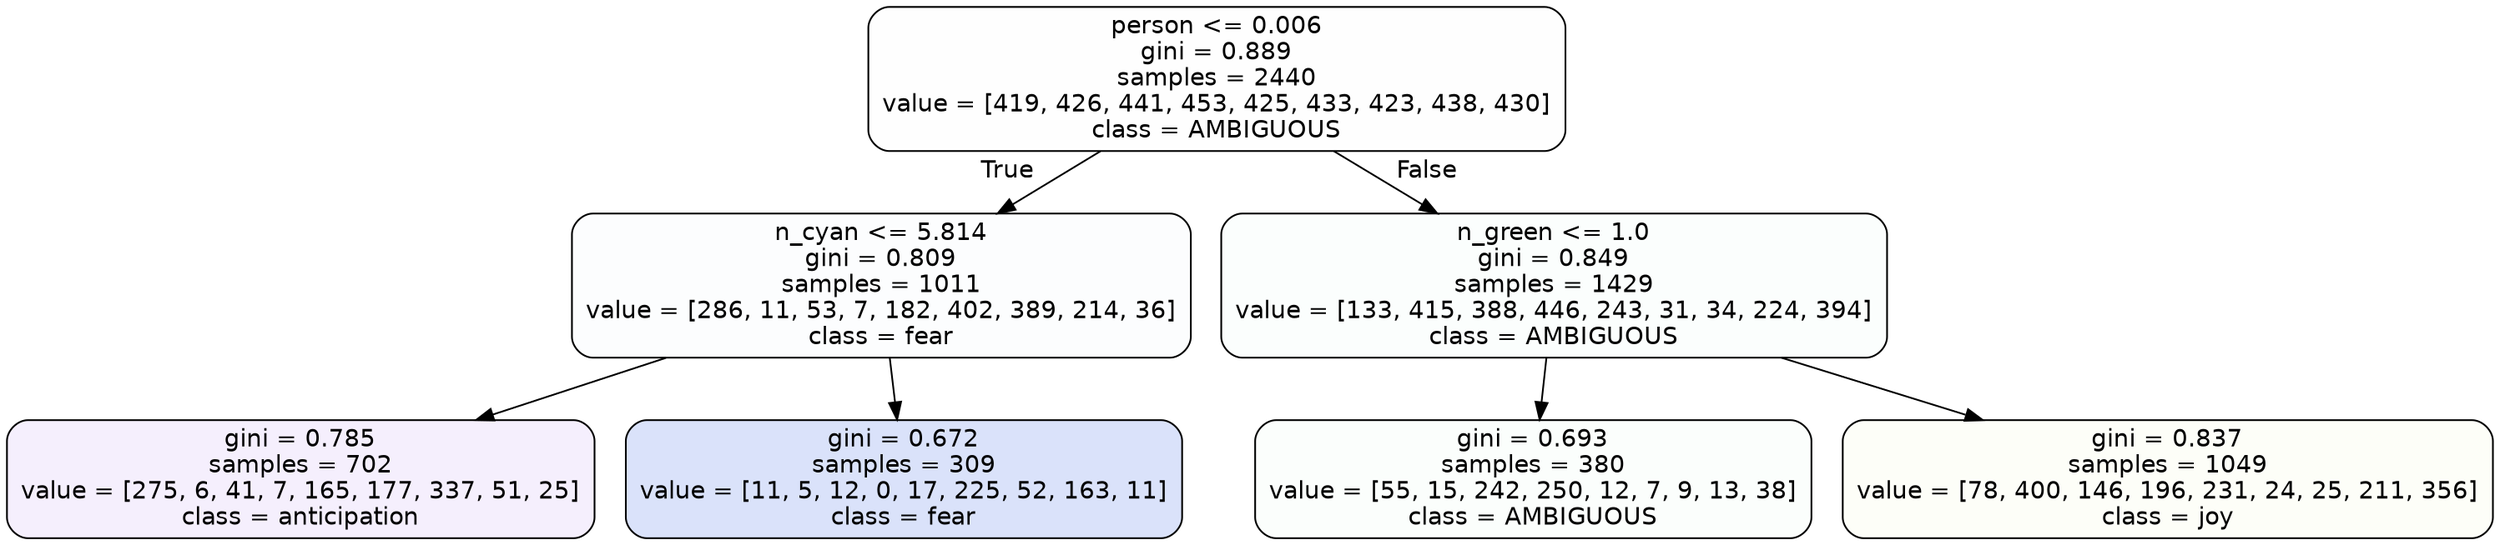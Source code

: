 digraph Tree {
node [shape=box, style="filled, rounded", color="black", fontname=helvetica] ;
edge [fontname=helvetica] ;
0 [label="person <= 0.006\ngini = 0.889\nsamples = 2440\nvalue = [419, 426, 441, 453, 425, 433, 423, 438, 430]\nclass = AMBIGUOUS", fillcolor="#39e58101"] ;
1 [label="n_cyan <= 5.814\ngini = 0.809\nsamples = 1011\nvalue = [286, 11, 53, 7, 182, 402, 389, 214, 36]\nclass = fear", fillcolor="#3964e503"] ;
0 -> 1 [labeldistance=2.5, labelangle=45, headlabel="True"] ;
2 [label="gini = 0.785\nsamples = 702\nvalue = [275, 6, 41, 7, 165, 177, 337, 51, 25]\nclass = anticipation", fillcolor="#8139e514"] ;
1 -> 2 ;
3 [label="gini = 0.672\nsamples = 309\nvalue = [11, 5, 12, 0, 17, 225, 52, 163, 11]\nclass = fear", fillcolor="#3964e52f"] ;
1 -> 3 ;
4 [label="n_green <= 1.0\ngini = 0.849\nsamples = 1429\nvalue = [133, 415, 388, 446, 243, 31, 34, 224, 394]\nclass = AMBIGUOUS", fillcolor="#39e58104"] ;
0 -> 4 [labeldistance=2.5, labelangle=-45, headlabel="False"] ;
5 [label="gini = 0.693\nsamples = 380\nvalue = [55, 15, 242, 250, 12, 7, 9, 13, 38]\nclass = AMBIGUOUS", fillcolor="#39e58105"] ;
4 -> 5 ;
6 [label="gini = 0.837\nsamples = 1049\nvalue = [78, 400, 146, 196, 231, 24, 25, 211, 356]\nclass = joy", fillcolor="#d7e53909"] ;
4 -> 6 ;
}
